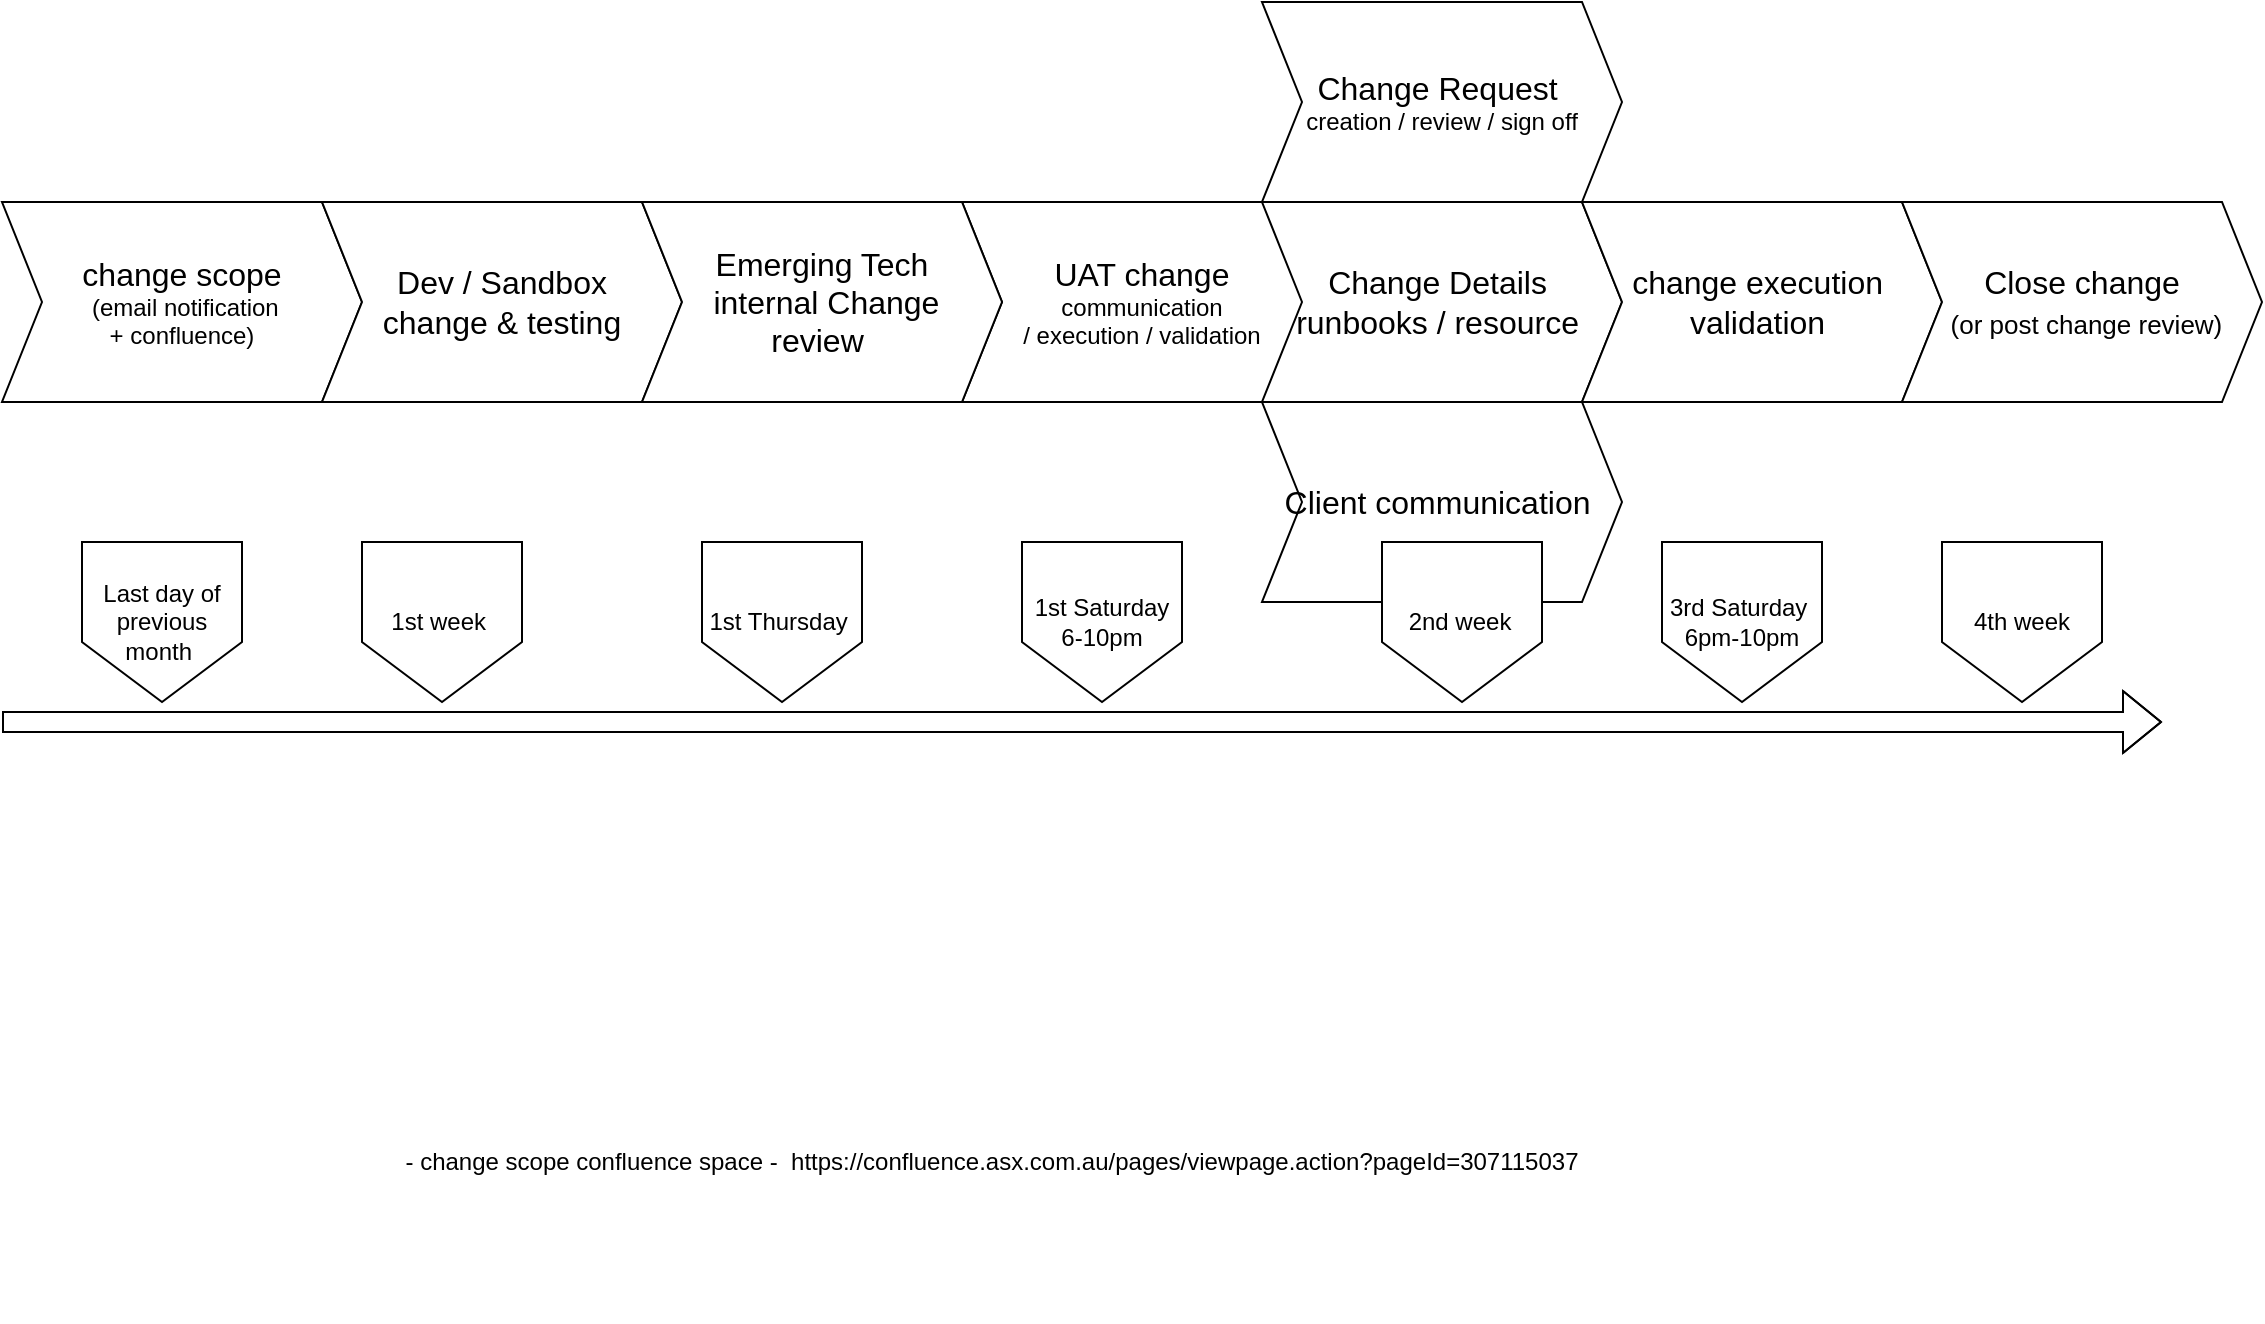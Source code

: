 <mxfile version="22.0.8" type="github">
  <diagram name="Page-1" id="FbC8swXIy_oEBKriSHkB">
    <mxGraphModel dx="1877" dy="542" grid="1" gridSize="10" guides="1" tooltips="1" connect="1" arrows="1" fold="1" page="1" pageScale="1" pageWidth="827" pageHeight="1169" math="1" shadow="0">
      <root>
        <mxCell id="0" />
        <mxCell id="1" parent="0" />
        <mxCell id="oGL73V1aoYLtVQccRy2J-2" value="&lt;font style=&quot;font-size: 16px;&quot;&gt;change scope&lt;/font&gt;&lt;br&gt;&amp;nbsp;(email notification &lt;br&gt;+ confluence)" style="shape=step;perimeter=stepPerimeter;whiteSpace=wrap;html=1;fixedSize=1;" parent="1" vertex="1">
          <mxGeometry x="-730" y="300" width="180" height="100" as="geometry" />
        </mxCell>
        <mxCell id="oGL73V1aoYLtVQccRy2J-7" value="- change scope confluence space -&amp;nbsp; https://confluence.asx.com.au/pages/viewpage.action?pageId=307115037" style="text;strokeColor=none;align=center;fillColor=none;html=1;verticalAlign=middle;whiteSpace=wrap;rounded=0;" parent="1" vertex="1">
          <mxGeometry x="-540" y="700" width="610" height="160" as="geometry" />
        </mxCell>
        <mxCell id="oGL73V1aoYLtVQccRy2J-8" value="&lt;span style=&quot;font-size: 16px;&quot;&gt;Dev / Sandbox &lt;br&gt;change &amp;amp; testing&lt;/span&gt;" style="shape=step;perimeter=stepPerimeter;whiteSpace=wrap;html=1;fixedSize=1;" parent="1" vertex="1">
          <mxGeometry x="-570" y="300" width="180" height="100" as="geometry" />
        </mxCell>
        <mxCell id="oGL73V1aoYLtVQccRy2J-9" value="&lt;font style=&quot;font-size: 16px;&quot;&gt;UAT change &lt;/font&gt;&lt;br&gt;communication&lt;br&gt;&amp;nbsp;/ execution / validation&amp;nbsp;" style="shape=step;perimeter=stepPerimeter;whiteSpace=wrap;html=1;fixedSize=1;" parent="1" vertex="1">
          <mxGeometry x="-250" y="300" width="180" height="100" as="geometry" />
        </mxCell>
        <mxCell id="oGL73V1aoYLtVQccRy2J-12" value="&lt;font style=&quot;font-size: 16px;&quot;&gt;Change Request&amp;nbsp;&lt;/font&gt;&lt;br&gt;&amp;nbsp;creation / review / sign off&amp;nbsp;" style="shape=step;perimeter=stepPerimeter;whiteSpace=wrap;html=1;fixedSize=1;" parent="1" vertex="1">
          <mxGeometry x="-100" y="200" width="180" height="100" as="geometry" />
        </mxCell>
        <mxCell id="oGL73V1aoYLtVQccRy2J-13" value="&lt;span style=&quot;font-size: 16px;&quot;&gt;Emerging Tech&lt;br&gt;&amp;nbsp;internal Change &lt;br&gt;review&amp;nbsp;&lt;/span&gt;" style="shape=step;perimeter=stepPerimeter;whiteSpace=wrap;html=1;fixedSize=1;" parent="1" vertex="1">
          <mxGeometry x="-410" y="300" width="180" height="100" as="geometry" />
        </mxCell>
        <mxCell id="oGL73V1aoYLtVQccRy2J-14" value="&lt;span style=&quot;font-size: 16px;&quot;&gt;Change Details&amp;nbsp;&lt;br&gt;runbooks / resource&amp;nbsp;&lt;br&gt;&lt;/span&gt;" style="shape=step;perimeter=stepPerimeter;whiteSpace=wrap;html=1;fixedSize=1;" parent="1" vertex="1">
          <mxGeometry x="-100" y="300" width="180" height="100" as="geometry" />
        </mxCell>
        <mxCell id="oGL73V1aoYLtVQccRy2J-15" value="&lt;span style=&quot;font-size: 16px;&quot;&gt;Client communication&amp;nbsp;&lt;br&gt;&lt;/span&gt;" style="shape=step;perimeter=stepPerimeter;whiteSpace=wrap;html=1;fixedSize=1;" parent="1" vertex="1">
          <mxGeometry x="-100" y="400" width="180" height="100" as="geometry" />
        </mxCell>
        <mxCell id="oGL73V1aoYLtVQccRy2J-16" value="&lt;span style=&quot;font-size: 16px;&quot;&gt;change execution&amp;nbsp;&lt;br&gt;validation&amp;nbsp;&lt;br&gt;&lt;/span&gt;" style="shape=step;perimeter=stepPerimeter;whiteSpace=wrap;html=1;fixedSize=1;" parent="1" vertex="1">
          <mxGeometry x="60" y="300" width="180" height="100" as="geometry" />
        </mxCell>
        <mxCell id="oGL73V1aoYLtVQccRy2J-17" value="&lt;span style=&quot;font-size: 16px;&quot;&gt;Close change&lt;br&gt;&amp;nbsp;&lt;/span&gt;&lt;font style=&quot;font-size: 13px;&quot;&gt;(or post change review)&lt;/font&gt;" style="shape=step;perimeter=stepPerimeter;whiteSpace=wrap;html=1;fixedSize=1;" parent="1" vertex="1">
          <mxGeometry x="220" y="300" width="180" height="100" as="geometry" />
        </mxCell>
        <mxCell id="Ew1GcM3pDw3L42-EXIif-3" value="" style="shape=flexArrow;endArrow=classic;html=1;rounded=0;" parent="1" edge="1">
          <mxGeometry width="50" height="50" relative="1" as="geometry">
            <mxPoint x="-730" y="560.04" as="sourcePoint" />
            <mxPoint x="350" y="560" as="targetPoint" />
            <Array as="points">
              <mxPoint x="230" y="560" />
            </Array>
          </mxGeometry>
        </mxCell>
        <mxCell id="Ew1GcM3pDw3L42-EXIif-4" value="Last day of previous month&amp;nbsp;" style="shape=offPageConnector;whiteSpace=wrap;html=1;" parent="1" vertex="1">
          <mxGeometry x="-690" y="470" width="80" height="80" as="geometry" />
        </mxCell>
        <mxCell id="Ew1GcM3pDw3L42-EXIif-6" value="1st week&amp;nbsp;" style="shape=offPageConnector;whiteSpace=wrap;html=1;" parent="1" vertex="1">
          <mxGeometry x="-550" y="470" width="80" height="80" as="geometry" />
        </mxCell>
        <mxCell id="Ew1GcM3pDw3L42-EXIif-7" value="1st Saturday 6-10pm" style="shape=offPageConnector;whiteSpace=wrap;html=1;" parent="1" vertex="1">
          <mxGeometry x="-220" y="470" width="80" height="80" as="geometry" />
        </mxCell>
        <mxCell id="Ew1GcM3pDw3L42-EXIif-8" value="1st Thursday&amp;nbsp;" style="shape=offPageConnector;whiteSpace=wrap;html=1;" parent="1" vertex="1">
          <mxGeometry x="-380" y="470" width="80" height="80" as="geometry" />
        </mxCell>
        <mxCell id="Ew1GcM3pDw3L42-EXIif-9" value="2nd week&lt;span style=&quot;white-space: pre;&quot;&gt;&#x9;&lt;/span&gt;" style="shape=offPageConnector;whiteSpace=wrap;html=1;" parent="1" vertex="1">
          <mxGeometry x="-40" y="470" width="80" height="80" as="geometry" />
        </mxCell>
        <mxCell id="Ew1GcM3pDw3L42-EXIif-10" value="3rd Saturday&amp;nbsp;&lt;br&gt;6pm-10pm" style="shape=offPageConnector;whiteSpace=wrap;html=1;" parent="1" vertex="1">
          <mxGeometry x="100" y="470" width="80" height="80" as="geometry" />
        </mxCell>
        <mxCell id="Ew1GcM3pDw3L42-EXIif-11" value="4th week" style="shape=offPageConnector;whiteSpace=wrap;html=1;" parent="1" vertex="1">
          <mxGeometry x="240" y="470" width="80" height="80" as="geometry" />
        </mxCell>
      </root>
    </mxGraphModel>
  </diagram>
</mxfile>
